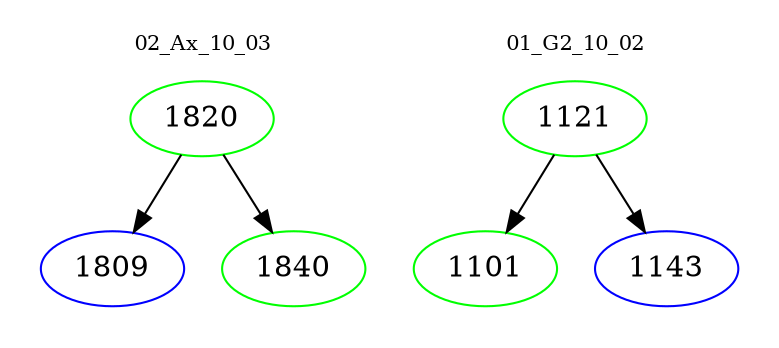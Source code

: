 digraph{
subgraph cluster_0 {
color = white
label = "02_Ax_10_03";
fontsize=10;
T0_1820 [label="1820", color="green"]
T0_1820 -> T0_1809 [color="black"]
T0_1809 [label="1809", color="blue"]
T0_1820 -> T0_1840 [color="black"]
T0_1840 [label="1840", color="green"]
}
subgraph cluster_1 {
color = white
label = "01_G2_10_02";
fontsize=10;
T1_1121 [label="1121", color="green"]
T1_1121 -> T1_1101 [color="black"]
T1_1101 [label="1101", color="green"]
T1_1121 -> T1_1143 [color="black"]
T1_1143 [label="1143", color="blue"]
}
}
